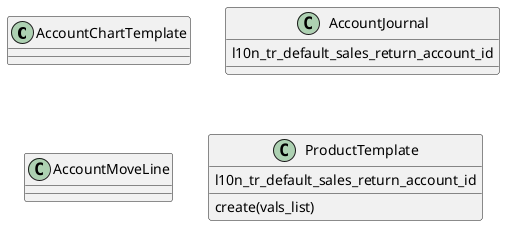 @startuml classes_l10n_tr
set namespaceSeparator none
class "AccountChartTemplate" as odoo_src.odoo.addons.l10n_tr.models.template_tr.AccountChartTemplate {
}
class "AccountJournal" as odoo_src.odoo.addons.l10n_tr.models.account_journal.AccountJournal {
  l10n_tr_default_sales_return_account_id
}
class "AccountMoveLine" as odoo_src.odoo.addons.l10n_tr.models.account_move_line.AccountMoveLine {
}
class "ProductTemplate" as odoo_src.odoo.addons.l10n_tr.models.product.ProductTemplate {
  l10n_tr_default_sales_return_account_id
  create(vals_list)
}
@enduml
